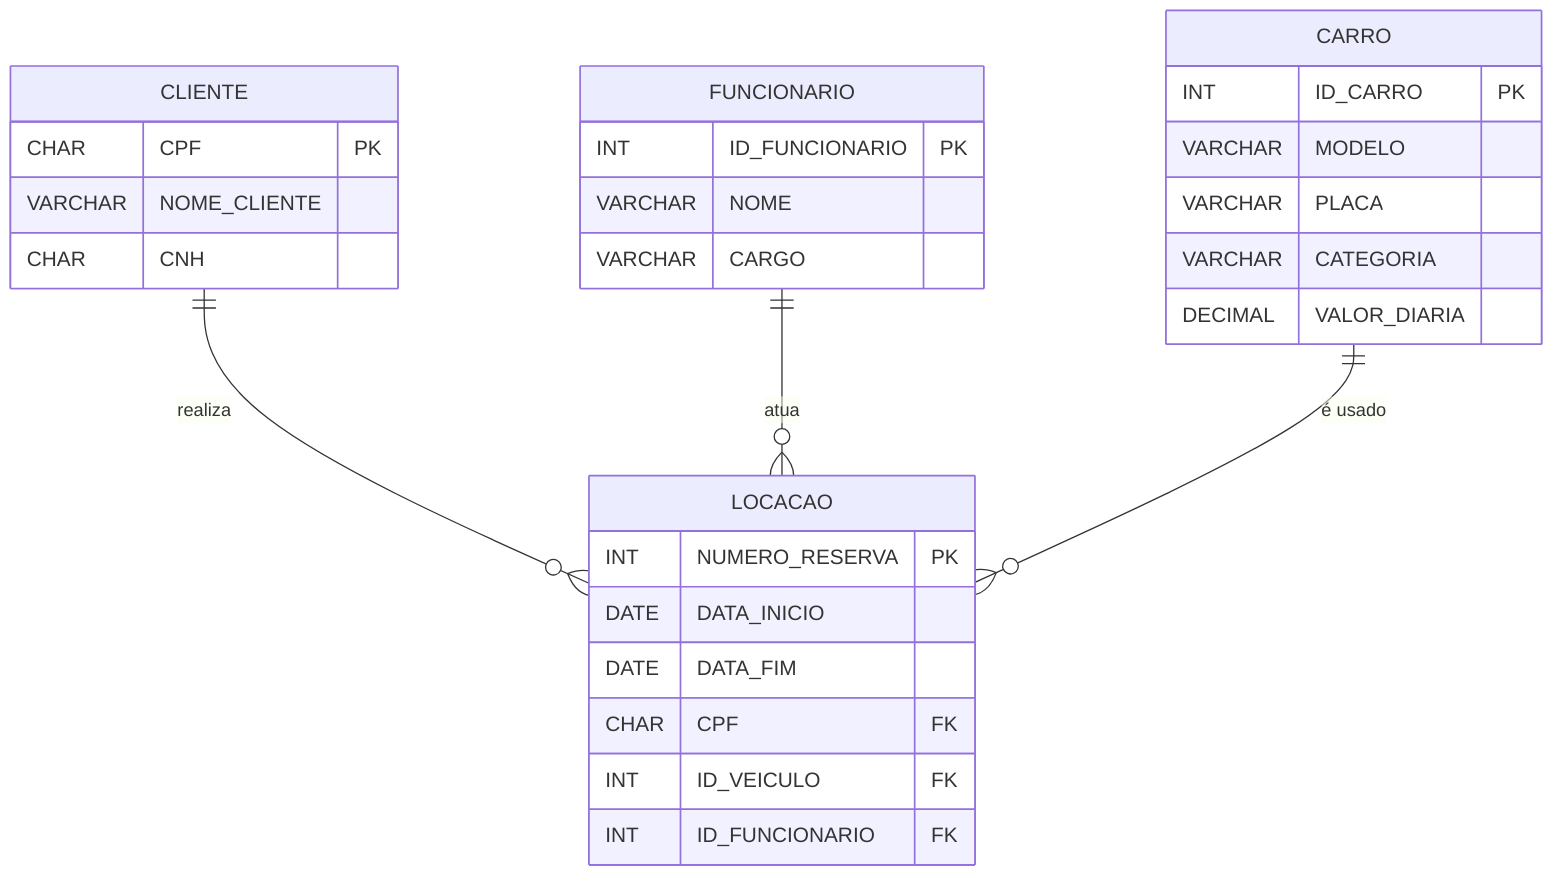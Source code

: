 erDiagram
    CLIENTE {
        CHAR CPF PK
        VARCHAR NOME_CLIENTE
        CHAR CNH
    }

    FUNCIONARIO {
        INT ID_FUNCIONARIO PK
        VARCHAR NOME
        VARCHAR CARGO
    }

    CARRO {
        INT ID_CARRO PK
        VARCHAR MODELO
        VARCHAR PLACA
        VARCHAR CATEGORIA
        DECIMAL VALOR_DIARIA
    }

    LOCACAO {
        INT NUMERO_RESERVA PK
        DATE DATA_INICIO
        DATE DATA_FIM
        CHAR CPF FK
        INT ID_VEICULO FK
        INT ID_FUNCIONARIO FK
    }

    CLIENTE ||--o{ LOCACAO : "realiza"
    FUNCIONARIO ||--o{ LOCACAO : "atua "
    CARRO ||--o{ LOCACAO : " é usado"